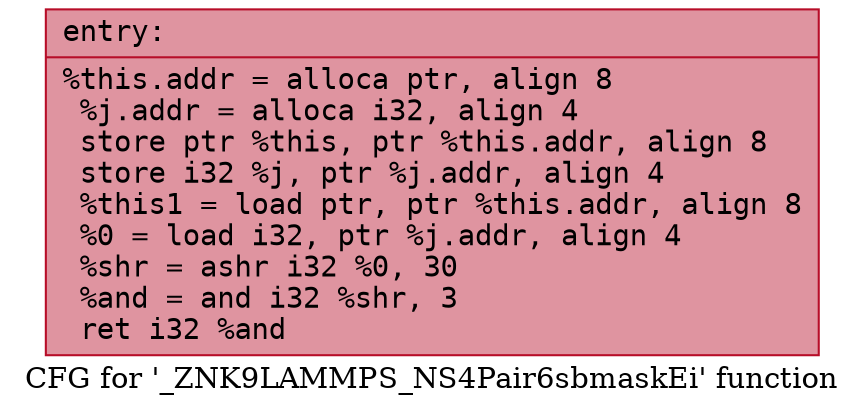 digraph "CFG for '_ZNK9LAMMPS_NS4Pair6sbmaskEi' function" {
	label="CFG for '_ZNK9LAMMPS_NS4Pair6sbmaskEi' function";

	Node0x562561d82df0 [shape=record,color="#b70d28ff", style=filled, fillcolor="#b70d2870" fontname="Courier",label="{entry:\l|  %this.addr = alloca ptr, align 8\l  %j.addr = alloca i32, align 4\l  store ptr %this, ptr %this.addr, align 8\l  store i32 %j, ptr %j.addr, align 4\l  %this1 = load ptr, ptr %this.addr, align 8\l  %0 = load i32, ptr %j.addr, align 4\l  %shr = ashr i32 %0, 30\l  %and = and i32 %shr, 3\l  ret i32 %and\l}"];
}
